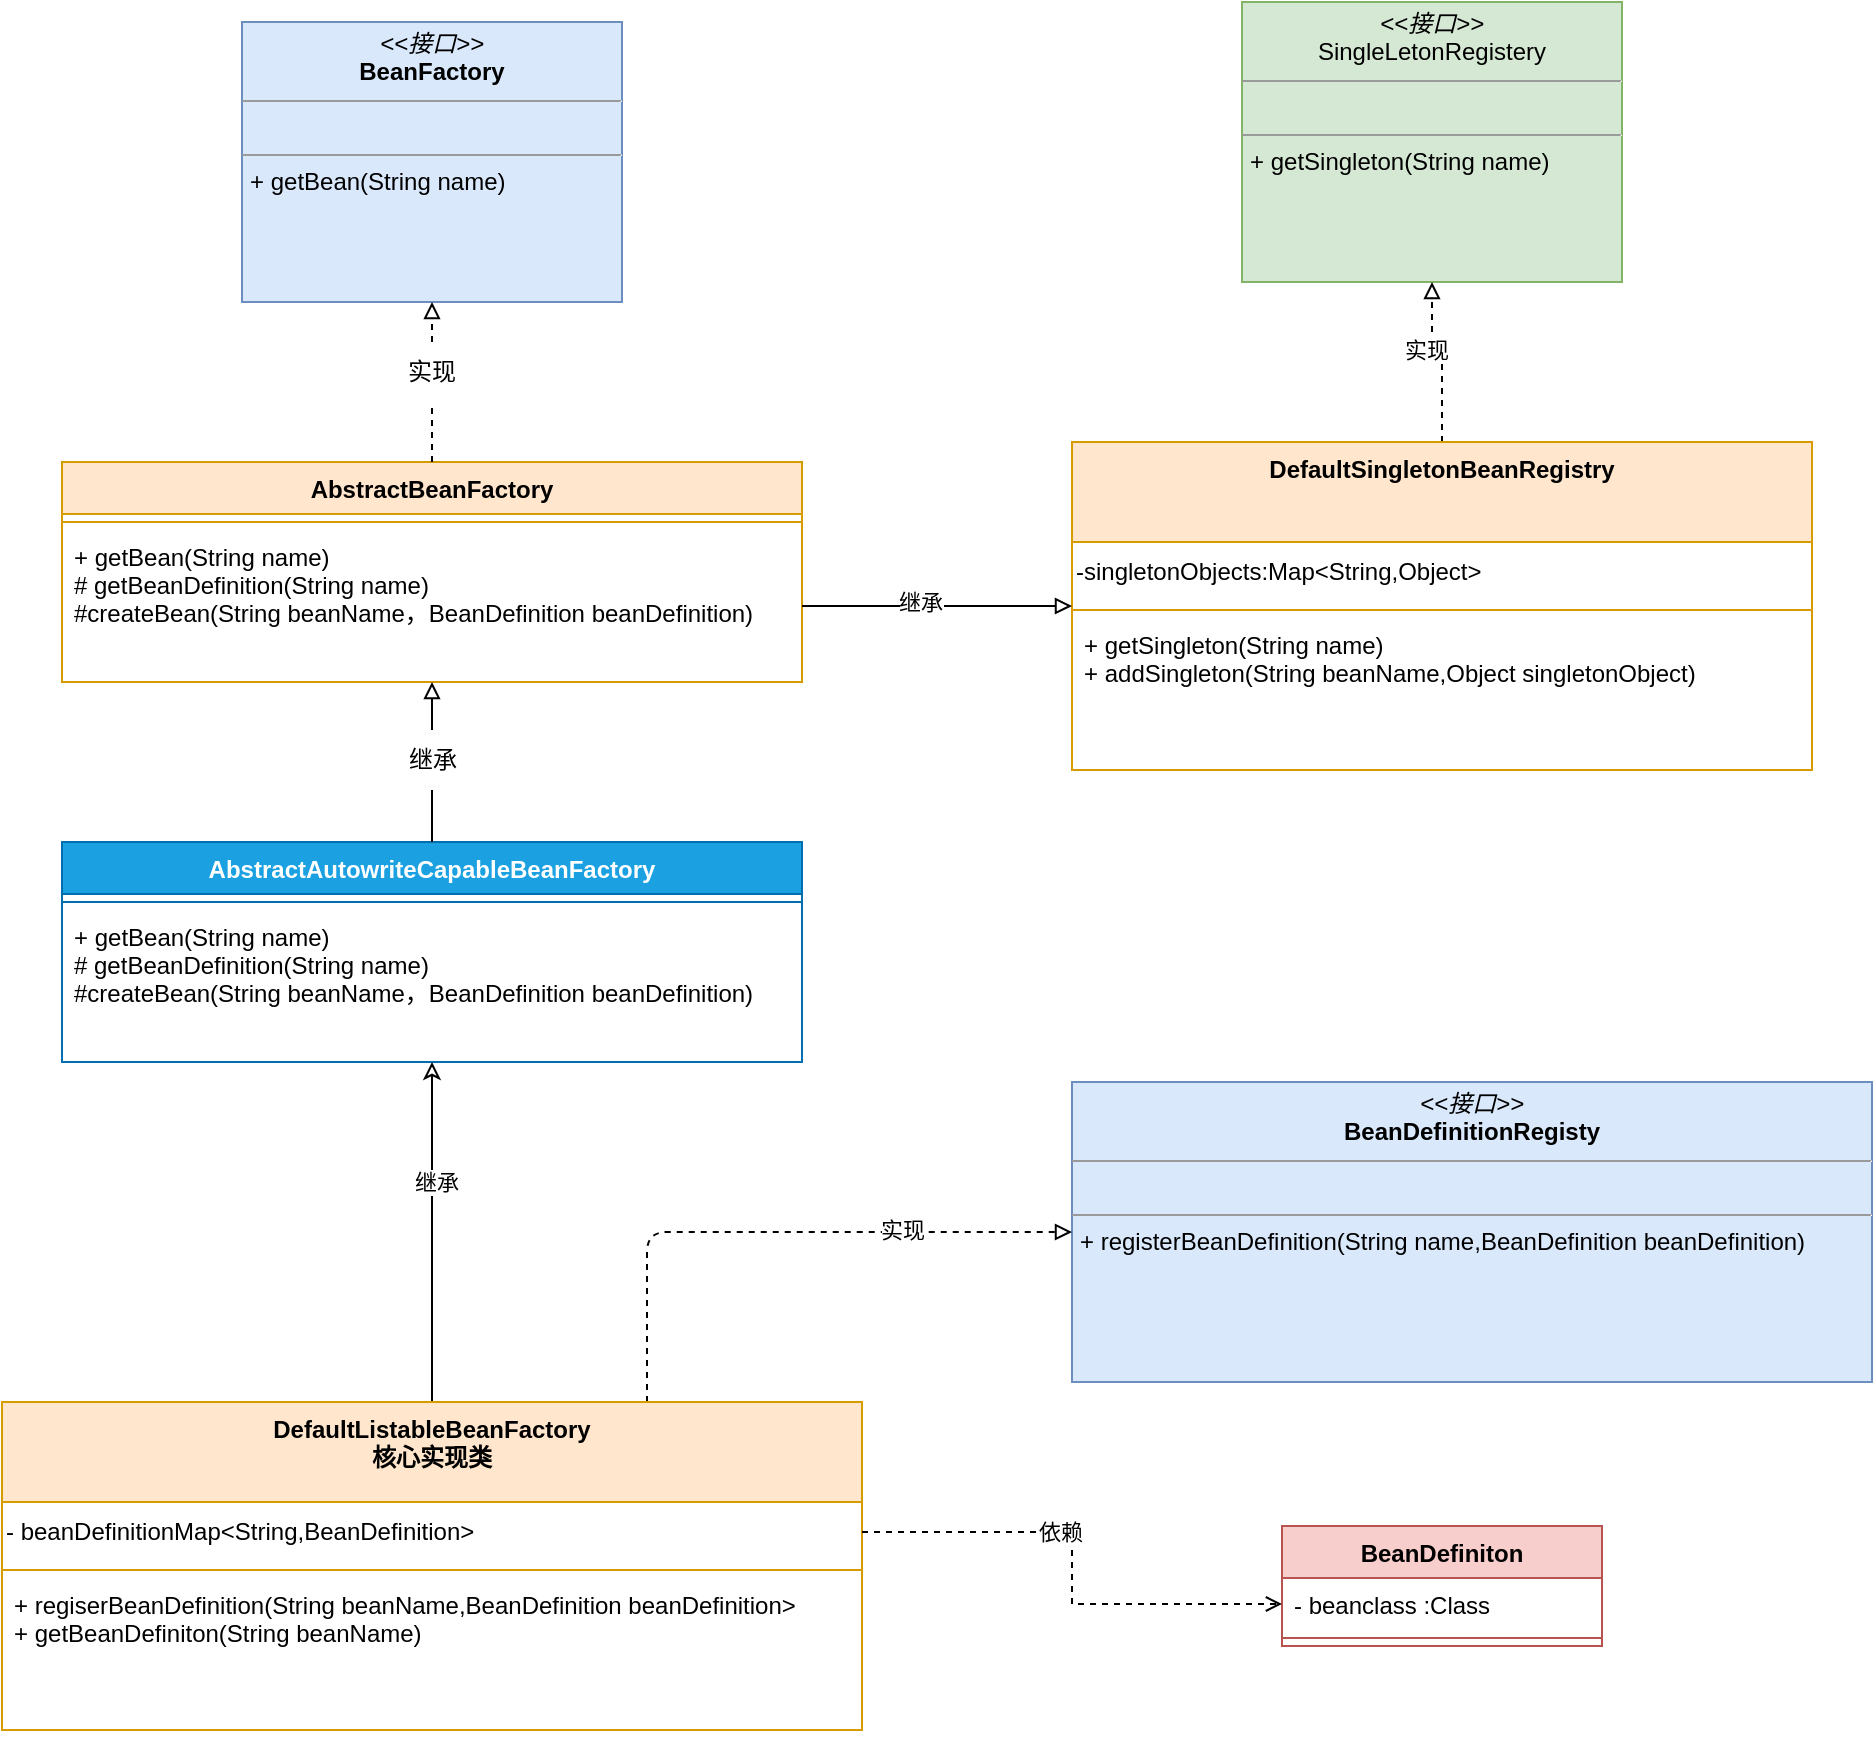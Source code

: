 <mxfile version="20.8.3" type="github">
  <diagram id="C5RBs43oDa-KdzZeNtuy" name="Page-1">
    <mxGraphModel dx="1195" dy="622" grid="1" gridSize="10" guides="1" tooltips="1" connect="1" arrows="1" fold="1" page="1" pageScale="1" pageWidth="827" pageHeight="1169" math="0" shadow="0">
      <root>
        <mxCell id="WIyWlLk6GJQsqaUBKTNV-0" />
        <mxCell id="WIyWlLk6GJQsqaUBKTNV-1" parent="WIyWlLk6GJQsqaUBKTNV-0" />
        <mxCell id="UWT-Dc0lmw1-DeujJf5R-1" value="&lt;p style=&quot;margin:0px;margin-top:4px;text-align:center;&quot;&gt;&lt;i&gt;&amp;lt;&amp;lt;接口&amp;gt;&amp;gt;&lt;/i&gt;&lt;br&gt;&lt;b&gt;BeanFactory&lt;/b&gt;&lt;/p&gt;&lt;hr size=&quot;1&quot;&gt;&lt;p style=&quot;margin:0px;margin-left:4px;&quot;&gt;&lt;br&gt;&lt;/p&gt;&lt;hr size=&quot;1&quot;&gt;&lt;p style=&quot;margin:0px;margin-left:4px;&quot;&gt;+ getBean(String name)&lt;/p&gt;" style="verticalAlign=top;align=left;overflow=fill;fontSize=12;fontFamily=Helvetica;html=1;fillColor=#dae8fc;strokeColor=#6c8ebf;" vertex="1" parent="WIyWlLk6GJQsqaUBKTNV-1">
          <mxGeometry x="180" y="110" width="190" height="140" as="geometry" />
        </mxCell>
        <mxCell id="UWT-Dc0lmw1-DeujJf5R-6" style="edgeStyle=orthogonalEdgeStyle;rounded=0;orthogonalLoop=1;jettySize=auto;html=1;exitX=0.5;exitY=0;exitDx=0;exitDy=0;entryX=0.5;entryY=1;entryDx=0;entryDy=0;endArrow=block;endFill=0;dashed=1;startArrow=none;" edge="1" parent="WIyWlLk6GJQsqaUBKTNV-1" source="UWT-Dc0lmw1-DeujJf5R-31" target="UWT-Dc0lmw1-DeujJf5R-1">
          <mxGeometry relative="1" as="geometry" />
        </mxCell>
        <mxCell id="UWT-Dc0lmw1-DeujJf5R-2" value="AbstractBeanFactory" style="swimlane;fontStyle=1;align=center;verticalAlign=top;childLayout=stackLayout;horizontal=1;startSize=26;horizontalStack=0;resizeParent=1;resizeParentMax=0;resizeLast=0;collapsible=1;marginBottom=0;fillColor=#ffe6cc;strokeColor=#d79b00;" vertex="1" parent="WIyWlLk6GJQsqaUBKTNV-1">
          <mxGeometry x="90" y="330" width="370" height="110" as="geometry" />
        </mxCell>
        <mxCell id="UWT-Dc0lmw1-DeujJf5R-4" value="" style="line;strokeWidth=1;fillColor=none;align=left;verticalAlign=middle;spacingTop=-1;spacingLeft=3;spacingRight=3;rotatable=0;labelPosition=right;points=[];portConstraint=eastwest;strokeColor=inherit;" vertex="1" parent="UWT-Dc0lmw1-DeujJf5R-2">
          <mxGeometry y="26" width="370" height="8" as="geometry" />
        </mxCell>
        <mxCell id="UWT-Dc0lmw1-DeujJf5R-5" value="+ getBean(String name)&#xa;# getBeanDefinition(String name)&#xa;#createBean(String beanName，BeanDefinition beanDefinition)&#xa;" style="text;strokeColor=none;fillColor=none;align=left;verticalAlign=top;spacingLeft=4;spacingRight=4;overflow=hidden;rotatable=0;points=[[0,0.5],[1,0.5]];portConstraint=eastwest;" vertex="1" parent="UWT-Dc0lmw1-DeujJf5R-2">
          <mxGeometry y="34" width="370" height="76" as="geometry" />
        </mxCell>
        <mxCell id="UWT-Dc0lmw1-DeujJf5R-37" style="edgeStyle=orthogonalEdgeStyle;rounded=0;orthogonalLoop=1;jettySize=auto;html=1;exitX=0.5;exitY=0;exitDx=0;exitDy=0;entryX=0.5;entryY=1;entryDx=0;entryDy=0;entryPerimeter=0;endArrow=block;endFill=0;startArrow=none;" edge="1" parent="WIyWlLk6GJQsqaUBKTNV-1" source="UWT-Dc0lmw1-DeujJf5R-38" target="UWT-Dc0lmw1-DeujJf5R-5">
          <mxGeometry relative="1" as="geometry" />
        </mxCell>
        <mxCell id="UWT-Dc0lmw1-DeujJf5R-7" value="AbstractAutowriteCapableBeanFactory" style="swimlane;fontStyle=1;align=center;verticalAlign=top;childLayout=stackLayout;horizontal=1;startSize=26;horizontalStack=0;resizeParent=1;resizeParentMax=0;resizeLast=0;collapsible=1;marginBottom=0;fillColor=#1ba1e2;fontColor=#ffffff;strokeColor=#006EAF;" vertex="1" parent="WIyWlLk6GJQsqaUBKTNV-1">
          <mxGeometry x="90" y="520" width="370" height="110" as="geometry" />
        </mxCell>
        <mxCell id="UWT-Dc0lmw1-DeujJf5R-8" value="" style="line;strokeWidth=1;fillColor=none;align=left;verticalAlign=middle;spacingTop=-1;spacingLeft=3;spacingRight=3;rotatable=0;labelPosition=right;points=[];portConstraint=eastwest;strokeColor=inherit;" vertex="1" parent="UWT-Dc0lmw1-DeujJf5R-7">
          <mxGeometry y="26" width="370" height="8" as="geometry" />
        </mxCell>
        <mxCell id="UWT-Dc0lmw1-DeujJf5R-9" value="+ getBean(String name)&#xa;# getBeanDefinition(String name)&#xa;#createBean(String beanName，BeanDefinition beanDefinition)&#xa;" style="text;strokeColor=none;fillColor=none;align=left;verticalAlign=top;spacingLeft=4;spacingRight=4;overflow=hidden;rotatable=0;points=[[0,0.5],[1,0.5]];portConstraint=eastwest;" vertex="1" parent="UWT-Dc0lmw1-DeujJf5R-7">
          <mxGeometry y="34" width="370" height="76" as="geometry" />
        </mxCell>
        <mxCell id="UWT-Dc0lmw1-DeujJf5R-11" value="&lt;p style=&quot;margin:0px;margin-top:4px;text-align:center;&quot;&gt;&lt;i&gt;&amp;lt;&amp;lt;接口&amp;gt;&amp;gt;&lt;/i&gt;&lt;br&gt;SingleLetonRegistery&lt;/p&gt;&lt;hr size=&quot;1&quot;&gt;&lt;p style=&quot;margin:0px;margin-left:4px;&quot;&gt;&lt;br&gt;&lt;/p&gt;&lt;hr size=&quot;1&quot;&gt;&lt;p style=&quot;margin:0px;margin-left:4px;&quot;&gt;+ getSingleton(String name)&lt;/p&gt;" style="verticalAlign=top;align=left;overflow=fill;fontSize=12;fontFamily=Helvetica;html=1;fillColor=#d5e8d4;strokeColor=#82b366;" vertex="1" parent="WIyWlLk6GJQsqaUBKTNV-1">
          <mxGeometry x="680" y="100" width="190" height="140" as="geometry" />
        </mxCell>
        <mxCell id="UWT-Dc0lmw1-DeujJf5R-34" style="edgeStyle=orthogonalEdgeStyle;rounded=0;orthogonalLoop=1;jettySize=auto;html=1;exitX=0.5;exitY=0;exitDx=0;exitDy=0;entryX=0.5;entryY=1;entryDx=0;entryDy=0;dashed=1;endArrow=block;endFill=0;" edge="1" parent="WIyWlLk6GJQsqaUBKTNV-1" source="UWT-Dc0lmw1-DeujJf5R-12" target="UWT-Dc0lmw1-DeujJf5R-11">
          <mxGeometry relative="1" as="geometry" />
        </mxCell>
        <mxCell id="UWT-Dc0lmw1-DeujJf5R-35" value="实现" style="edgeLabel;html=1;align=center;verticalAlign=middle;resizable=0;points=[];" vertex="1" connectable="0" parent="UWT-Dc0lmw1-DeujJf5R-34">
          <mxGeometry x="0.211" y="3" relative="1" as="geometry">
            <mxPoint as="offset" />
          </mxGeometry>
        </mxCell>
        <mxCell id="UWT-Dc0lmw1-DeujJf5R-12" value="DefaultSingletonBeanRegistry" style="swimlane;fontStyle=1;align=center;verticalAlign=top;childLayout=stackLayout;horizontal=1;startSize=50;horizontalStack=0;resizeParent=1;resizeParentMax=0;resizeLast=0;collapsible=1;marginBottom=0;fillColor=#ffe6cc;strokeColor=#d79b00;" vertex="1" parent="WIyWlLk6GJQsqaUBKTNV-1">
          <mxGeometry x="595" y="320" width="370" height="164" as="geometry" />
        </mxCell>
        <mxCell id="UWT-Dc0lmw1-DeujJf5R-15" value="-singletonObjects:Map&amp;lt;String,Object&amp;gt;" style="text;html=1;strokeColor=none;fillColor=none;align=left;verticalAlign=middle;whiteSpace=wrap;rounded=0;" vertex="1" parent="UWT-Dc0lmw1-DeujJf5R-12">
          <mxGeometry y="50" width="370" height="30" as="geometry" />
        </mxCell>
        <mxCell id="UWT-Dc0lmw1-DeujJf5R-13" value="" style="line;strokeWidth=1;fillColor=none;align=left;verticalAlign=middle;spacingTop=-1;spacingLeft=3;spacingRight=3;rotatable=0;labelPosition=right;points=[];portConstraint=eastwest;strokeColor=inherit;" vertex="1" parent="UWT-Dc0lmw1-DeujJf5R-12">
          <mxGeometry y="80" width="370" height="8" as="geometry" />
        </mxCell>
        <mxCell id="UWT-Dc0lmw1-DeujJf5R-14" value="+ getSingleton(String name)&#xa;+ addSingleton(String beanName,Object singletonObject)" style="text;strokeColor=none;fillColor=none;align=left;verticalAlign=top;spacingLeft=4;spacingRight=4;overflow=hidden;rotatable=0;points=[[0,0.5],[1,0.5]];portConstraint=eastwest;" vertex="1" parent="UWT-Dc0lmw1-DeujJf5R-12">
          <mxGeometry y="88" width="370" height="76" as="geometry" />
        </mxCell>
        <mxCell id="UWT-Dc0lmw1-DeujJf5R-16" value="&lt;p style=&quot;margin:0px;margin-top:4px;text-align:center;&quot;&gt;&lt;i&gt;&amp;lt;&amp;lt;接口&amp;gt;&amp;gt;&lt;/i&gt;&lt;br&gt;&lt;b&gt;BeanDefinitionRegisty&lt;/b&gt;&lt;/p&gt;&lt;hr size=&quot;1&quot;&gt;&lt;p style=&quot;margin:0px;margin-left:4px;&quot;&gt;&lt;br&gt;&lt;/p&gt;&lt;hr size=&quot;1&quot;&gt;&lt;p style=&quot;margin:0px;margin-left:4px;&quot;&gt;+ registerBeanDefinition(String name,BeanDefinition beanDefinition)&lt;/p&gt;" style="verticalAlign=top;align=left;overflow=fill;fontSize=12;fontFamily=Helvetica;html=1;fillColor=#dae8fc;strokeColor=#6c8ebf;" vertex="1" parent="WIyWlLk6GJQsqaUBKTNV-1">
          <mxGeometry x="595" y="640" width="400" height="150" as="geometry" />
        </mxCell>
        <mxCell id="UWT-Dc0lmw1-DeujJf5R-44" style="endArrow=classic;html=1;fontFamily=Helvetica;fontSize=11;fontColor=default;align=center;endFill=0;strokeColor=default;edgeStyle=orthogonalEdgeStyle;" edge="1" parent="WIyWlLk6GJQsqaUBKTNV-1" source="UWT-Dc0lmw1-DeujJf5R-17">
          <mxGeometry relative="1" as="geometry">
            <mxPoint x="275" y="630" as="targetPoint" />
            <Array as="points">
              <mxPoint x="275" y="720" />
              <mxPoint x="275" y="720" />
            </Array>
          </mxGeometry>
        </mxCell>
        <mxCell id="UWT-Dc0lmw1-DeujJf5R-48" value="继承" style="edgeLabel;html=1;align=center;verticalAlign=middle;resizable=0;points=[];" vertex="1" connectable="0" parent="UWT-Dc0lmw1-DeujJf5R-44">
          <mxGeometry x="0.3" y="-2" relative="1" as="geometry">
            <mxPoint as="offset" />
          </mxGeometry>
        </mxCell>
        <mxCell id="UWT-Dc0lmw1-DeujJf5R-55" style="edgeStyle=orthogonalEdgeStyle;rounded=1;orthogonalLoop=1;jettySize=auto;html=1;exitX=0.75;exitY=0;exitDx=0;exitDy=0;entryX=0;entryY=0.5;entryDx=0;entryDy=0;dashed=1;endArrow=block;endFill=0;" edge="1" parent="WIyWlLk6GJQsqaUBKTNV-1" source="UWT-Dc0lmw1-DeujJf5R-17" target="UWT-Dc0lmw1-DeujJf5R-16">
          <mxGeometry relative="1" as="geometry" />
        </mxCell>
        <mxCell id="UWT-Dc0lmw1-DeujJf5R-56" value="实现" style="edgeLabel;html=1;align=center;verticalAlign=middle;resizable=0;points=[];" vertex="1" connectable="0" parent="UWT-Dc0lmw1-DeujJf5R-55">
          <mxGeometry x="0.429" y="1" relative="1" as="geometry">
            <mxPoint as="offset" />
          </mxGeometry>
        </mxCell>
        <mxCell id="UWT-Dc0lmw1-DeujJf5R-17" value="DefaultListableBeanFactory&#xa;核心实现类" style="swimlane;fontStyle=1;align=center;verticalAlign=top;childLayout=stackLayout;horizontal=1;startSize=50;horizontalStack=0;resizeParent=1;resizeParentMax=0;resizeLast=0;collapsible=1;marginBottom=0;fillColor=#ffe6cc;strokeColor=#d79b00;" vertex="1" parent="WIyWlLk6GJQsqaUBKTNV-1">
          <mxGeometry x="60" y="800" width="430" height="164" as="geometry" />
        </mxCell>
        <mxCell id="UWT-Dc0lmw1-DeujJf5R-18" value="- beanDefinitionMap&amp;lt;String,BeanDefinition&amp;gt;" style="text;html=1;strokeColor=none;fillColor=none;align=left;verticalAlign=middle;whiteSpace=wrap;rounded=0;" vertex="1" parent="UWT-Dc0lmw1-DeujJf5R-17">
          <mxGeometry y="50" width="430" height="30" as="geometry" />
        </mxCell>
        <mxCell id="UWT-Dc0lmw1-DeujJf5R-19" value="" style="line;strokeWidth=1;fillColor=none;align=left;verticalAlign=middle;spacingTop=-1;spacingLeft=3;spacingRight=3;rotatable=0;labelPosition=right;points=[];portConstraint=eastwest;strokeColor=inherit;" vertex="1" parent="UWT-Dc0lmw1-DeujJf5R-17">
          <mxGeometry y="80" width="430" height="8" as="geometry" />
        </mxCell>
        <mxCell id="UWT-Dc0lmw1-DeujJf5R-20" value="+ regiserBeanDefinition(String beanName,BeanDefinition beanDefinition&gt;&#xa;+ getBeanDefiniton(String beanName)" style="text;strokeColor=none;fillColor=none;align=left;verticalAlign=top;spacingLeft=4;spacingRight=4;overflow=hidden;rotatable=0;points=[[0,0.5],[1,0.5]];portConstraint=eastwest;" vertex="1" parent="UWT-Dc0lmw1-DeujJf5R-17">
          <mxGeometry y="88" width="430" height="76" as="geometry" />
        </mxCell>
        <mxCell id="UWT-Dc0lmw1-DeujJf5R-22" value="BeanDefiniton" style="swimlane;fontStyle=1;align=center;verticalAlign=top;childLayout=stackLayout;horizontal=1;startSize=26;horizontalStack=0;resizeParent=1;resizeParentMax=0;resizeLast=0;collapsible=1;marginBottom=0;fillColor=#f8cecc;strokeColor=#b85450;" vertex="1" parent="WIyWlLk6GJQsqaUBKTNV-1">
          <mxGeometry x="700" y="862" width="160" height="60" as="geometry" />
        </mxCell>
        <mxCell id="UWT-Dc0lmw1-DeujJf5R-23" value="- beanclass :Class" style="text;strokeColor=none;fillColor=none;align=left;verticalAlign=top;spacingLeft=4;spacingRight=4;overflow=hidden;rotatable=0;points=[[0,0.5],[1,0.5]];portConstraint=eastwest;" vertex="1" parent="UWT-Dc0lmw1-DeujJf5R-22">
          <mxGeometry y="26" width="160" height="26" as="geometry" />
        </mxCell>
        <mxCell id="UWT-Dc0lmw1-DeujJf5R-24" value="" style="line;strokeWidth=1;fillColor=none;align=left;verticalAlign=middle;spacingTop=-1;spacingLeft=3;spacingRight=3;rotatable=0;labelPosition=right;points=[];portConstraint=eastwest;strokeColor=inherit;" vertex="1" parent="UWT-Dc0lmw1-DeujJf5R-22">
          <mxGeometry y="52" width="160" height="8" as="geometry" />
        </mxCell>
        <mxCell id="UWT-Dc0lmw1-DeujJf5R-33" value="" style="edgeStyle=orthogonalEdgeStyle;rounded=0;orthogonalLoop=1;jettySize=auto;html=1;exitX=0.5;exitY=0;exitDx=0;exitDy=0;entryX=0.5;entryY=1;entryDx=0;entryDy=0;endArrow=none;endFill=0;dashed=1;" edge="1" parent="WIyWlLk6GJQsqaUBKTNV-1" source="UWT-Dc0lmw1-DeujJf5R-2" target="UWT-Dc0lmw1-DeujJf5R-31">
          <mxGeometry relative="1" as="geometry">
            <mxPoint x="275" y="330.0" as="sourcePoint" />
            <mxPoint x="275" y="250.0" as="targetPoint" />
          </mxGeometry>
        </mxCell>
        <mxCell id="UWT-Dc0lmw1-DeujJf5R-31" value="实现" style="text;html=1;strokeColor=none;fillColor=none;align=center;verticalAlign=middle;whiteSpace=wrap;rounded=0;" vertex="1" parent="WIyWlLk6GJQsqaUBKTNV-1">
          <mxGeometry x="245" y="270" width="60" height="30" as="geometry" />
        </mxCell>
        <mxCell id="UWT-Dc0lmw1-DeujJf5R-39" value="" style="edgeStyle=orthogonalEdgeStyle;rounded=0;orthogonalLoop=1;jettySize=auto;html=1;exitX=0.5;exitY=0;exitDx=0;exitDy=0;entryX=0.5;entryY=1;entryDx=0;entryDy=0;entryPerimeter=0;endArrow=none;endFill=0;" edge="1" parent="WIyWlLk6GJQsqaUBKTNV-1" source="UWT-Dc0lmw1-DeujJf5R-7" target="UWT-Dc0lmw1-DeujJf5R-38">
          <mxGeometry relative="1" as="geometry">
            <mxPoint x="275" y="510" as="sourcePoint" />
            <mxPoint x="275" y="440.0" as="targetPoint" />
          </mxGeometry>
        </mxCell>
        <mxCell id="UWT-Dc0lmw1-DeujJf5R-38" value="继承" style="text;html=1;align=center;verticalAlign=middle;resizable=0;points=[];autosize=1;strokeColor=none;fillColor=none;" vertex="1" parent="WIyWlLk6GJQsqaUBKTNV-1">
          <mxGeometry x="250" y="464" width="50" height="30" as="geometry" />
        </mxCell>
        <mxCell id="UWT-Dc0lmw1-DeujJf5R-40" style="edgeStyle=orthogonalEdgeStyle;rounded=0;orthogonalLoop=1;jettySize=auto;html=1;exitX=1;exitY=0.5;exitDx=0;exitDy=0;entryX=0;entryY=0.5;entryDx=0;entryDy=0;endArrow=block;endFill=0;" edge="1" parent="WIyWlLk6GJQsqaUBKTNV-1" source="UWT-Dc0lmw1-DeujJf5R-5" target="UWT-Dc0lmw1-DeujJf5R-12">
          <mxGeometry relative="1" as="geometry" />
        </mxCell>
        <mxCell id="UWT-Dc0lmw1-DeujJf5R-41" value="继承" style="edgeLabel;html=1;align=center;verticalAlign=middle;resizable=0;points=[];" vertex="1" connectable="0" parent="UWT-Dc0lmw1-DeujJf5R-40">
          <mxGeometry x="-0.136" y="2" relative="1" as="geometry">
            <mxPoint as="offset" />
          </mxGeometry>
        </mxCell>
        <mxCell id="UWT-Dc0lmw1-DeujJf5R-49" style="edgeStyle=orthogonalEdgeStyle;rounded=0;orthogonalLoop=1;jettySize=auto;html=1;exitX=1;exitY=0.5;exitDx=0;exitDy=0;endArrow=open;endFill=0;dashed=1;" edge="1" parent="WIyWlLk6GJQsqaUBKTNV-1" source="UWT-Dc0lmw1-DeujJf5R-18" target="UWT-Dc0lmw1-DeujJf5R-23">
          <mxGeometry relative="1" as="geometry" />
        </mxCell>
        <mxCell id="UWT-Dc0lmw1-DeujJf5R-50" value="依赖" style="edgeLabel;html=1;align=center;verticalAlign=middle;resizable=0;points=[];" vertex="1" connectable="0" parent="UWT-Dc0lmw1-DeujJf5R-49">
          <mxGeometry x="-0.195" relative="1" as="geometry">
            <mxPoint as="offset" />
          </mxGeometry>
        </mxCell>
      </root>
    </mxGraphModel>
  </diagram>
</mxfile>
